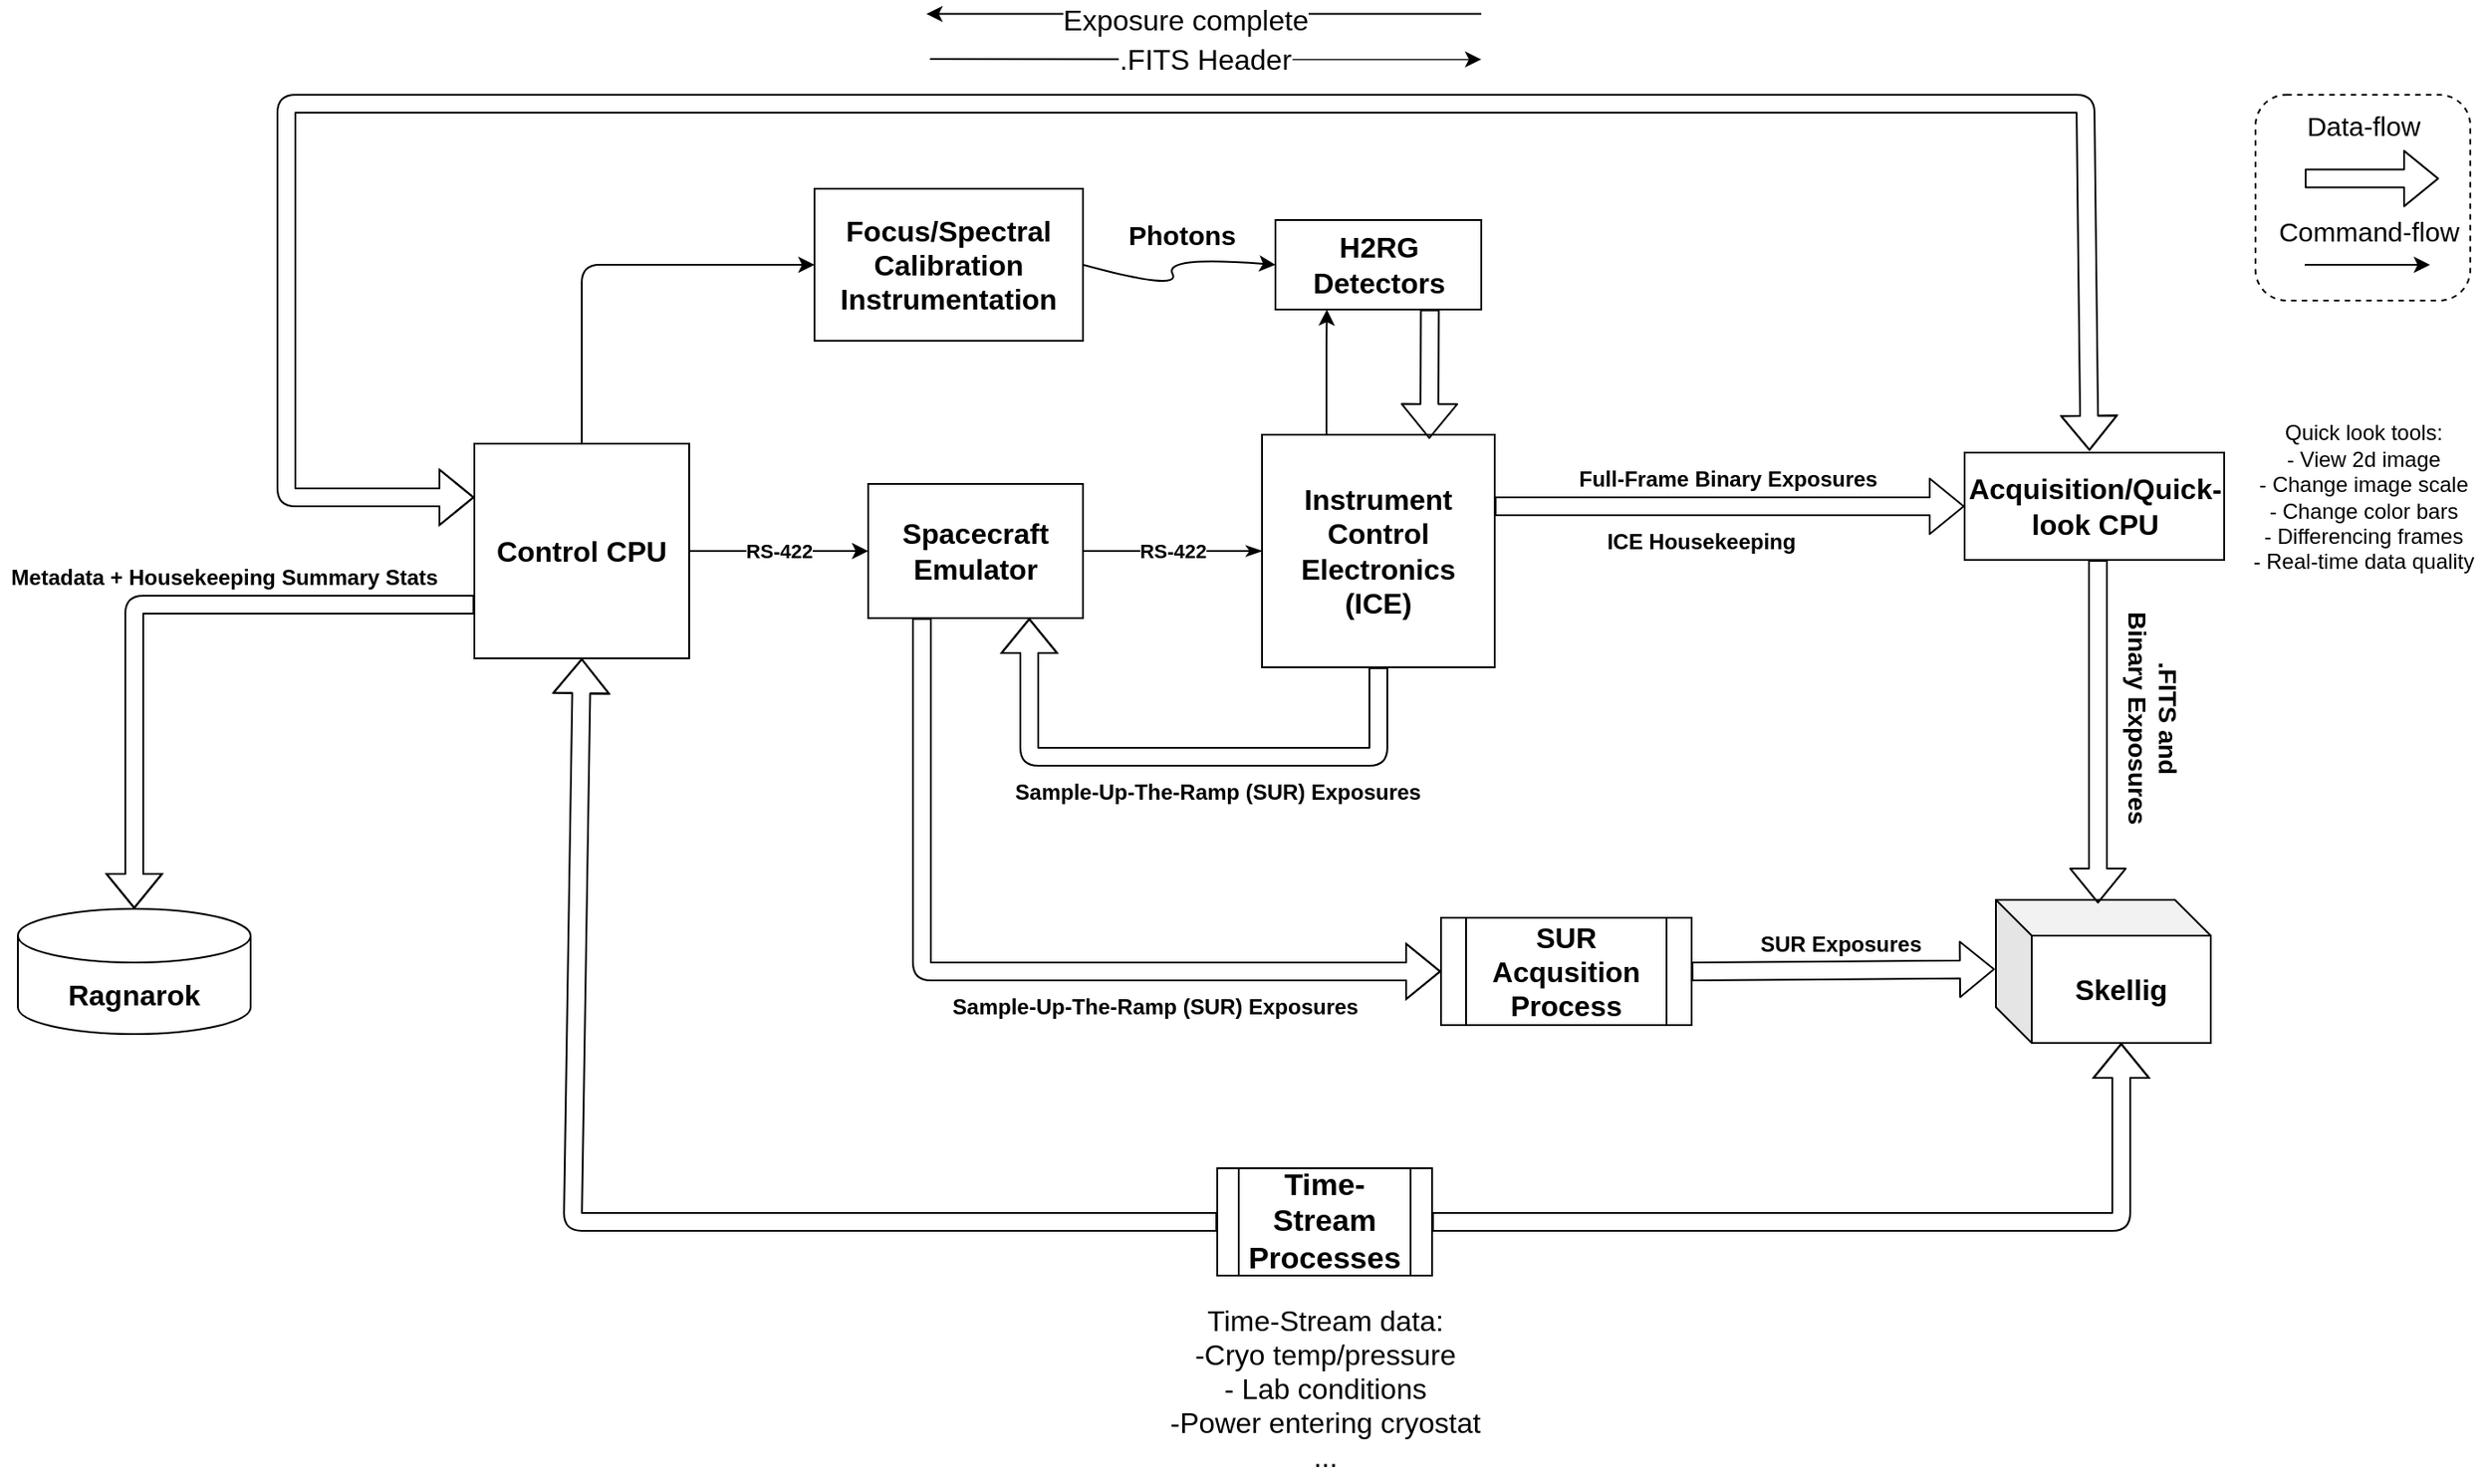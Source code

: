 <mxfile version="14.6.13" type="device"><diagram id="sgYhjpMz9AyLVxQJsmL8" name="Page-1"><mxGraphModel dx="2031" dy="1231" grid="1" gridSize="5" guides="1" tooltips="1" connect="1" arrows="1" fold="1" page="1" pageScale="1" pageWidth="1920" pageHeight="1200" math="1" shadow="0"><root><mxCell id="0"/><mxCell id="1" parent="0"/><mxCell id="PRdp_9Mw0-Lw0ed4krQP-1" value="Instrument Control Electronics (ICE)" style="rounded=0;whiteSpace=wrap;html=1;fontStyle=1;fontSize=16;" parent="1" vertex="1"><mxGeometry x="1005" y="560" width="130" height="130" as="geometry"/></mxCell><mxCell id="PRdp_9Mw0-Lw0ed4krQP-2" value="H2RG Detectors" style="rounded=0;whiteSpace=wrap;html=1;fontStyle=1;fontSize=16;" parent="1" vertex="1"><mxGeometry x="1012.5" y="440" width="115" height="50" as="geometry"/></mxCell><mxCell id="PRdp_9Mw0-Lw0ed4krQP-4" value="" style="endArrow=classic;html=1;entryX=0.25;entryY=1;entryDx=0;entryDy=0;fillColor=#e51400;" parent="1" target="PRdp_9Mw0-Lw0ed4krQP-2" edge="1"><mxGeometry width="50" height="50" relative="1" as="geometry"><mxPoint x="1041" y="560" as="sourcePoint"/><mxPoint x="1115" y="530" as="targetPoint"/><Array as="points"><mxPoint x="1041" y="520"/><mxPoint x="1041" y="510"/></Array></mxGeometry></mxCell><mxCell id="PRdp_9Mw0-Lw0ed4krQP-11" value="RS-422" style="edgeStyle=orthogonalEdgeStyle;rounded=0;orthogonalLoop=1;jettySize=auto;html=1;entryX=0;entryY=0.5;entryDx=0;entryDy=0;startArrow=none;startFill=0;endArrow=classicThin;endFill=1;fontStyle=1;fillColor=#e51400;" parent="1" source="PRdp_9Mw0-Lw0ed4krQP-6" target="PRdp_9Mw0-Lw0ed4krQP-1" edge="1"><mxGeometry relative="1" as="geometry"/></mxCell><mxCell id="PRdp_9Mw0-Lw0ed4krQP-6" value="Spacecraft Emulator" style="rounded=0;whiteSpace=wrap;html=1;fontStyle=1;fontSize=16;" parent="1" vertex="1"><mxGeometry x="785" y="587.5" width="120" height="75" as="geometry"/></mxCell><mxCell id="PRdp_9Mw0-Lw0ed4krQP-7" value="" style="shape=flexArrow;endArrow=classic;html=1;entryX=0;entryY=0.5;entryDx=0;entryDy=0;" parent="1" target="PRdp_9Mw0-Lw0ed4krQP-46" edge="1"><mxGeometry width="50" height="50" relative="1" as="geometry"><mxPoint x="1135" y="600" as="sourcePoint"/><mxPoint x="1375" y="600" as="targetPoint"/></mxGeometry></mxCell><mxCell id="PRdp_9Mw0-Lw0ed4krQP-8" value="Full-Frame Binary Exposures" style="text;html=1;align=center;verticalAlign=middle;resizable=0;points=[];autosize=1;strokeColor=none;fontStyle=1" parent="1" vertex="1"><mxGeometry x="1175" y="575" width="180" height="20" as="geometry"/></mxCell><mxCell id="PRdp_9Mw0-Lw0ed4krQP-9" value="" style="shape=flexArrow;endArrow=classic;html=1;exitX=0.5;exitY=1;exitDx=0;exitDy=0;entryX=0.75;entryY=1;entryDx=0;entryDy=0;" parent="1" source="PRdp_9Mw0-Lw0ed4krQP-1" target="PRdp_9Mw0-Lw0ed4krQP-6" edge="1"><mxGeometry width="50" height="50" relative="1" as="geometry"><mxPoint x="1075" y="710" as="sourcePoint"/><mxPoint x="1075" y="820" as="targetPoint"/><Array as="points"><mxPoint x="1070" y="740"/><mxPoint x="875" y="740"/></Array></mxGeometry></mxCell><mxCell id="PRdp_9Mw0-Lw0ed4krQP-12" value="Control CPU" style="whiteSpace=wrap;html=1;aspect=fixed;fontStyle=1;fontSize=16;" parent="1" vertex="1"><mxGeometry x="565" y="565" width="120" height="120" as="geometry"/></mxCell><mxCell id="PRdp_9Mw0-Lw0ed4krQP-13" value="RS-422" style="endArrow=classic;html=1;exitX=1;exitY=0.5;exitDx=0;exitDy=0;entryX=0;entryY=0.5;entryDx=0;entryDy=0;fontStyle=1;fillColor=#e51400;" parent="1" source="PRdp_9Mw0-Lw0ed4krQP-12" target="PRdp_9Mw0-Lw0ed4krQP-6" edge="1"><mxGeometry width="50" height="50" relative="1" as="geometry"><mxPoint x="675" y="630" as="sourcePoint"/><mxPoint x="725" y="580" as="targetPoint"/></mxGeometry></mxCell><mxCell id="PRdp_9Mw0-Lw0ed4krQP-14" value="Skellig" style="shape=cube;whiteSpace=wrap;html=1;boundedLbl=1;backgroundOutline=1;darkOpacity=0.05;darkOpacity2=0.1;fontStyle=1;fontSize=16;" parent="1" vertex="1"><mxGeometry x="1415" y="820" width="120" height="80" as="geometry"/></mxCell><mxCell id="PRdp_9Mw0-Lw0ed4krQP-17" value="SUR Acqusition Process" style="shape=process;whiteSpace=wrap;html=1;backgroundOutline=1;fontStyle=1;fontSize=16;" parent="1" vertex="1"><mxGeometry x="1105" y="830" width="140" height="60" as="geometry"/></mxCell><mxCell id="PRdp_9Mw0-Lw0ed4krQP-18" value="" style="shape=flexArrow;endArrow=classic;html=1;exitX=0.25;exitY=1;exitDx=0;exitDy=0;entryX=0;entryY=0.5;entryDx=0;entryDy=0;" parent="1" source="PRdp_9Mw0-Lw0ed4krQP-6" target="PRdp_9Mw0-Lw0ed4krQP-17" edge="1"><mxGeometry width="50" height="50" relative="1" as="geometry"><mxPoint x="745" y="830" as="sourcePoint"/><mxPoint x="795" y="780" as="targetPoint"/><Array as="points"><mxPoint x="815" y="860"/></Array></mxGeometry></mxCell><mxCell id="PRdp_9Mw0-Lw0ed4krQP-24" value="" style="shape=flexArrow;endArrow=classic;html=1;exitX=1;exitY=0.5;exitDx=0;exitDy=0;entryX=-0.005;entryY=0.484;entryDx=0;entryDy=0;entryPerimeter=0;" parent="1" source="PRdp_9Mw0-Lw0ed4krQP-17" target="PRdp_9Mw0-Lw0ed4krQP-14" edge="1"><mxGeometry width="50" height="50" relative="1" as="geometry"><mxPoint x="1275" y="880" as="sourcePoint"/><mxPoint x="1325" y="830" as="targetPoint"/></mxGeometry></mxCell><mxCell id="PRdp_9Mw0-Lw0ed4krQP-25" value="" style="shape=flexArrow;endArrow=classic;html=1;" parent="1" edge="1"><mxGeometry width="50" height="50" relative="1" as="geometry"><mxPoint x="1472" y="630" as="sourcePoint"/><mxPoint x="1472" y="822" as="targetPoint"/></mxGeometry></mxCell><mxCell id="PRdp_9Mw0-Lw0ed4krQP-28" value=".FITS and &lt;br style=&quot;font-size: 14px;&quot;&gt;Binary Exposures" style="text;html=1;align=center;verticalAlign=middle;resizable=0;points=[];autosize=1;strokeColor=none;fontStyle=1;rotation=90;fontSize=14;" parent="1" vertex="1"><mxGeometry x="1438" y="698" width="130" height="40" as="geometry"/></mxCell><mxCell id="PRdp_9Mw0-Lw0ed4krQP-29" value="Time-Stream Processes" style="shape=process;whiteSpace=wrap;html=1;backgroundOutline=1;fontStyle=1;fontSize=17;" parent="1" vertex="1"><mxGeometry x="980" y="970" width="120" height="60" as="geometry"/></mxCell><mxCell id="PRdp_9Mw0-Lw0ed4krQP-31" value="" style="shape=flexArrow;endArrow=classic;html=1;exitX=0.75;exitY=1;exitDx=0;exitDy=0;entryX=0.719;entryY=0.018;entryDx=0;entryDy=0;entryPerimeter=0;" parent="1" source="PRdp_9Mw0-Lw0ed4krQP-2" target="PRdp_9Mw0-Lw0ed4krQP-1" edge="1"><mxGeometry width="50" height="50" relative="1" as="geometry"><mxPoint x="925" y="600" as="sourcePoint"/><mxPoint x="975" y="550" as="targetPoint"/></mxGeometry></mxCell><mxCell id="PRdp_9Mw0-Lw0ed4krQP-35" value="Ragnarok" style="shape=cylinder3;whiteSpace=wrap;html=1;boundedLbl=1;backgroundOutline=1;size=15;fontStyle=1;fontSize=16;" parent="1" vertex="1"><mxGeometry x="310" y="825" width="130" height="70" as="geometry"/></mxCell><mxCell id="PRdp_9Mw0-Lw0ed4krQP-36" value="Sample-Up-The-Ramp (SUR) Exposures" style="text;html=1;align=center;verticalAlign=middle;resizable=0;points=[];autosize=1;strokeColor=none;fontStyle=1" parent="1" vertex="1"><mxGeometry x="825" y="870" width="240" height="20" as="geometry"/></mxCell><mxCell id="PRdp_9Mw0-Lw0ed4krQP-37" value="Sample-Up-The-Ramp (SUR) Exposures" style="text;html=1;align=center;verticalAlign=middle;resizable=0;points=[];autosize=1;strokeColor=none;fontStyle=1" parent="1" vertex="1"><mxGeometry x="860" y="750" width="240" height="20" as="geometry"/></mxCell><mxCell id="PRdp_9Mw0-Lw0ed4krQP-38" value="Quick look tools:&lt;br&gt;- View 2d image&lt;br&gt;- Change image scale&lt;br&gt;- Change color bars&lt;br&gt;- Differencing frames&lt;br&gt;- Real-time data quality" style="text;html=1;align=center;verticalAlign=middle;resizable=0;points=[];autosize=1;strokeColor=none;" parent="1" vertex="1"><mxGeometry x="1550" y="550" width="140" height="90" as="geometry"/></mxCell><mxCell id="PRdp_9Mw0-Lw0ed4krQP-46" value="Acquisition/Quick-look CPU" style="rounded=0;whiteSpace=wrap;html=1;fontStyle=1;fontSize=16;" parent="1" vertex="1"><mxGeometry x="1397.5" y="570" width="145" height="60" as="geometry"/></mxCell><mxCell id="PRdp_9Mw0-Lw0ed4krQP-48" value="Focus/Spectral Calibration Instrumentation" style="rounded=0;whiteSpace=wrap;html=1;fontStyle=1;fontSize=16;" parent="1" vertex="1"><mxGeometry x="755" y="422.5" width="150" height="85" as="geometry"/></mxCell><mxCell id="PRdp_9Mw0-Lw0ed4krQP-49" value="" style="endArrow=classic;html=1;exitX=0.5;exitY=0;exitDx=0;exitDy=0;entryX=0;entryY=0.5;entryDx=0;entryDy=0;fillColor=#e51400;" parent="1" source="PRdp_9Mw0-Lw0ed4krQP-12" target="PRdp_9Mw0-Lw0ed4krQP-48" edge="1"><mxGeometry width="50" height="50" relative="1" as="geometry"><mxPoint x="625" y="558" as="sourcePoint"/><mxPoint x="675" y="507.5" as="targetPoint"/><Array as="points"><mxPoint x="625" y="465"/></Array></mxGeometry></mxCell><mxCell id="PRdp_9Mw0-Lw0ed4krQP-51" value="" style="curved=1;endArrow=classic;html=1;exitX=1;exitY=0.5;exitDx=0;exitDy=0;entryX=0;entryY=0.5;entryDx=0;entryDy=0;" parent="1" source="PRdp_9Mw0-Lw0ed4krQP-48" target="PRdp_9Mw0-Lw0ed4krQP-2" edge="1"><mxGeometry width="50" height="50" relative="1" as="geometry"><mxPoint x="935" y="480" as="sourcePoint"/><mxPoint x="985" y="430" as="targetPoint"/><Array as="points"><mxPoint x="960" y="480"/><mxPoint x="950" y="460"/></Array></mxGeometry></mxCell><mxCell id="PRdp_9Mw0-Lw0ed4krQP-53" value="Photons" style="text;html=1;align=center;verticalAlign=middle;resizable=0;points=[];autosize=1;strokeColor=none;fontStyle=1;fontSize=15;" parent="1" vertex="1"><mxGeometry x="922.5" y="435" width="75" height="25" as="geometry"/></mxCell><mxCell id="PRdp_9Mw0-Lw0ed4krQP-54" value="" style="shape=flexArrow;endArrow=classic;html=1;fontSize=15;" parent="1" edge="1"><mxGeometry width="50" height="50" relative="1" as="geometry"><mxPoint x="1587.5" y="416.81" as="sourcePoint"/><mxPoint x="1662.5" y="416.81" as="targetPoint"/></mxGeometry></mxCell><mxCell id="PRdp_9Mw0-Lw0ed4krQP-55" value="Data-flow" style="text;html=1;align=center;verticalAlign=middle;resizable=0;points=[];autosize=1;strokeColor=none;fontSize=15;" parent="1" vertex="1"><mxGeometry x="1582.5" y="374.81" width="75" height="25" as="geometry"/></mxCell><mxCell id="PRdp_9Mw0-Lw0ed4krQP-56" value="Command-flow" style="text;html=1;align=center;verticalAlign=middle;resizable=0;points=[];autosize=1;strokeColor=none;fontSize=15;" parent="1" vertex="1"><mxGeometry x="1565" y="433" width="115" height="25" as="geometry"/></mxCell><mxCell id="PRdp_9Mw0-Lw0ed4krQP-57" value="" style="endArrow=classic;html=1;fontSize=15;" parent="1" edge="1"><mxGeometry width="50" height="50" relative="1" as="geometry"><mxPoint x="1587.5" y="465" as="sourcePoint"/><mxPoint x="1657.5" y="465" as="targetPoint"/></mxGeometry></mxCell><mxCell id="PRdp_9Mw0-Lw0ed4krQP-58" value="" style="rounded=1;whiteSpace=wrap;html=1;fontSize=15;dashed=1;fillColor=none;" parent="1" vertex="1"><mxGeometry x="1560" y="370" width="120" height="115" as="geometry"/></mxCell><mxCell id="-AInzDHwdRdyLPQbJsjh-1" value="" style="shape=flexArrow;endArrow=classic;startArrow=classic;html=1;exitX=0;exitY=0.25;exitDx=0;exitDy=0;entryX=0.481;entryY=-0.017;entryDx=0;entryDy=0;entryPerimeter=0;" parent="1" source="PRdp_9Mw0-Lw0ed4krQP-12" target="PRdp_9Mw0-Lw0ed4krQP-46" edge="1"><mxGeometry width="100" height="100" relative="1" as="geometry"><mxPoint x="395" y="575" as="sourcePoint"/><mxPoint x="1465" y="570" as="targetPoint"/><Array as="points"><mxPoint x="460" y="595"/><mxPoint x="460" y="375"/><mxPoint x="1465" y="375"/></Array></mxGeometry></mxCell><mxCell id="-AInzDHwdRdyLPQbJsjh-2" value="" style="shape=flexArrow;endArrow=classic;html=1;exitX=0;exitY=0.75;exitDx=0;exitDy=0;entryX=0.5;entryY=0;entryDx=0;entryDy=0;entryPerimeter=0;" parent="1" source="PRdp_9Mw0-Lw0ed4krQP-12" target="PRdp_9Mw0-Lw0ed4krQP-35" edge="1"><mxGeometry width="50" height="50" relative="1" as="geometry"><mxPoint x="395" y="690" as="sourcePoint"/><mxPoint x="415" y="780" as="targetPoint"/><Array as="points"><mxPoint x="375" y="655"/></Array></mxGeometry></mxCell><mxCell id="-AInzDHwdRdyLPQbJsjh-5" value=".FITS Header" style="endArrow=classic;html=1;fontSize=16;" parent="1" edge="1"><mxGeometry width="50" height="50" relative="1" as="geometry"><mxPoint x="819.5" y="350" as="sourcePoint"/><mxPoint x="1127.5" y="350.19" as="targetPoint"/></mxGeometry></mxCell><mxCell id="-AInzDHwdRdyLPQbJsjh-6" value="" style="endArrow=classic;html=1;fontSize=16;" parent="1" edge="1"><mxGeometry width="50" height="50" relative="1" as="geometry"><mxPoint x="1127.5" y="324.81" as="sourcePoint"/><mxPoint x="817.5" y="324.81" as="targetPoint"/></mxGeometry></mxCell><mxCell id="-AInzDHwdRdyLPQbJsjh-7" value="Exposure complete" style="edgeLabel;html=1;align=center;verticalAlign=middle;resizable=0;points=[];fontSize=16;" parent="-AInzDHwdRdyLPQbJsjh-6" vertex="1" connectable="0"><mxGeometry x="0.068" y="3" relative="1" as="geometry"><mxPoint as="offset"/></mxGeometry></mxCell><mxCell id="-AInzDHwdRdyLPQbJsjh-8" value="ICE Housekeeping" style="text;html=1;align=center;verticalAlign=middle;resizable=0;points=[];autosize=1;strokeColor=none;fontSize=12;fontStyle=1" parent="1" vertex="1"><mxGeometry x="1190" y="610" width="120" height="20" as="geometry"/></mxCell><mxCell id="-AInzDHwdRdyLPQbJsjh-9" value="" style="shape=flexArrow;endArrow=classic;html=1;fontSize=12;exitX=1;exitY=0.5;exitDx=0;exitDy=0;entryX=0;entryY=0;entryDx=70;entryDy=80;entryPerimeter=0;" parent="1" source="PRdp_9Mw0-Lw0ed4krQP-29" target="PRdp_9Mw0-Lw0ed4krQP-14" edge="1"><mxGeometry width="50" height="50" relative="1" as="geometry"><mxPoint x="1280" y="1000" as="sourcePoint"/><mxPoint x="1330" y="950" as="targetPoint"/><Array as="points"><mxPoint x="1485" y="1000"/></Array></mxGeometry></mxCell><mxCell id="-AInzDHwdRdyLPQbJsjh-10" value="" style="shape=flexArrow;endArrow=classic;html=1;fontSize=12;entryX=0.5;entryY=1;entryDx=0;entryDy=0;exitX=0;exitY=0.5;exitDx=0;exitDy=0;" parent="1" source="PRdp_9Mw0-Lw0ed4krQP-29" target="PRdp_9Mw0-Lw0ed4krQP-12" edge="1"><mxGeometry width="50" height="50" relative="1" as="geometry"><mxPoint x="610" y="870" as="sourcePoint"/><mxPoint x="660" y="820" as="targetPoint"/><Array as="points"><mxPoint x="620" y="1000"/></Array></mxGeometry></mxCell><mxCell id="ZV-mNSvFJnKbrz8fr5fj-1" value="Metadata + Housekeeping Summary Stats" style="text;html=1;align=center;verticalAlign=middle;resizable=0;points=[];autosize=1;strokeColor=none;fontStyle=1" parent="1" vertex="1"><mxGeometry x="300" y="630" width="250" height="20" as="geometry"/></mxCell><mxCell id="ZV-mNSvFJnKbrz8fr5fj-2" value="Time-Stream data:&lt;br&gt;-Cryo temp/pressure&lt;br&gt;- Lab conditions&lt;br&gt;-Power entering cryostat&lt;br&gt;..." style="text;html=1;align=center;verticalAlign=middle;resizable=0;points=[];autosize=1;strokeColor=none;fontSize=16;" parent="1" vertex="1"><mxGeometry x="947.5" y="1040" width="185" height="105" as="geometry"/></mxCell><mxCell id="IgkPhROth7irMyIaevDy-1" value="SUR Exposures" style="text;html=1;align=center;verticalAlign=middle;resizable=0;points=[];autosize=1;strokeColor=none;fontStyle=1" parent="1" vertex="1"><mxGeometry x="1275" y="835" width="105" height="20" as="geometry"/></mxCell></root></mxGraphModel></diagram></mxfile>